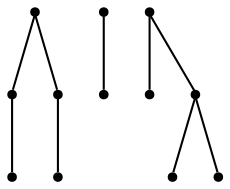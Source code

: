 graph {
  node [shape=point,comment="{\"directed\":false,\"doi\":\"10.1007/3-540-44541-2_23\",\"figure\":\"? (3)\"}"]

  v0 [pos="1520.0205920375674,1993.6481809541951"]
  v1 [pos="1520.0205920375674,2067.8813100499974"]
  v2 [pos="1445.1244689309215,2144.5230539441372"]
  v3 [pos="1378.8260728796545,2067.8813100499974"]
  v4 [pos="1378.8260728796545,1993.6481809541951"]
  v5 [pos="1096.4414860497309,2067.8813100499974"]
  v6 [pos="1096.5415808898579,2144.5230539441372"]
  v7 [pos="814.052670308201,2067.8813100499974"]
  v8 [pos="744.5953090832957,2144.5230539441372"]
  v9 [pos="743.4075254594763,1993.6481809541951"]
  v10 [pos="672.8624118582227,2067.8813100499974"]
  v11 [pos="602.2173306021537,1993.6481809541951"]

  v10 -- v11 [id="-3",pos="672.8624118582227,2067.8813100499974 602.2173306021537,1993.6481809541951 602.2173306021537,1993.6481809541951 602.2173306021537,1993.6481809541951"]
  v8 -- v7 [id="-6",pos="744.5953090832957,2144.5230539441372 814.052670308201,2067.8813100499974 814.052670308201,2067.8813100499974 814.052670308201,2067.8813100499974"]
  v10 -- v9 [id="-7",pos="672.8624118582227,2067.8813100499974 743.4075254594763,1993.6481809541951 743.4075254594763,1993.6481809541951 743.4075254594763,1993.6481809541951"]
  v1 -- v0 [id="-8",pos="1520.0205920375674,2067.8813100499974 1520.0205920375674,1993.6481809541951 1520.0205920375674,1993.6481809541951 1520.0205920375674,1993.6481809541951"]
  v8 -- v10 [id="-9",pos="744.5953090832957,2144.5230539441372 672.8624118582227,2067.8813100499974 672.8624118582227,2067.8813100499974 672.8624118582227,2067.8813100499974"]
  v2 -- v1 [id="-12",pos="1445.1244689309215,2144.5230539441372 1520.0205920375674,2067.8813100499974 1520.0205920375674,2067.8813100499974 1520.0205920375674,2067.8813100499974"]
  v2 -- v3 [id="-13",pos="1445.1244689309215,2144.5230539441372 1378.8260728796545,2067.8813100499974 1378.8260728796545,2067.8813100499974 1378.8260728796545,2067.8813100499974"]
  v3 -- v4 [id="-16",pos="1378.8260728796545,2067.8813100499974 1378.8260728796545,1993.6481809541951 1378.8260728796545,1993.6481809541951 1378.8260728796545,1993.6481809541951"]
  v6 -- v5 [id="-18",pos="1096.5415808898579,2144.5230539441372 1096.4414860497309,2067.8813100499974 1096.4414860497309,2067.8813100499974 1096.4414860497309,2067.8813100499974"]
}